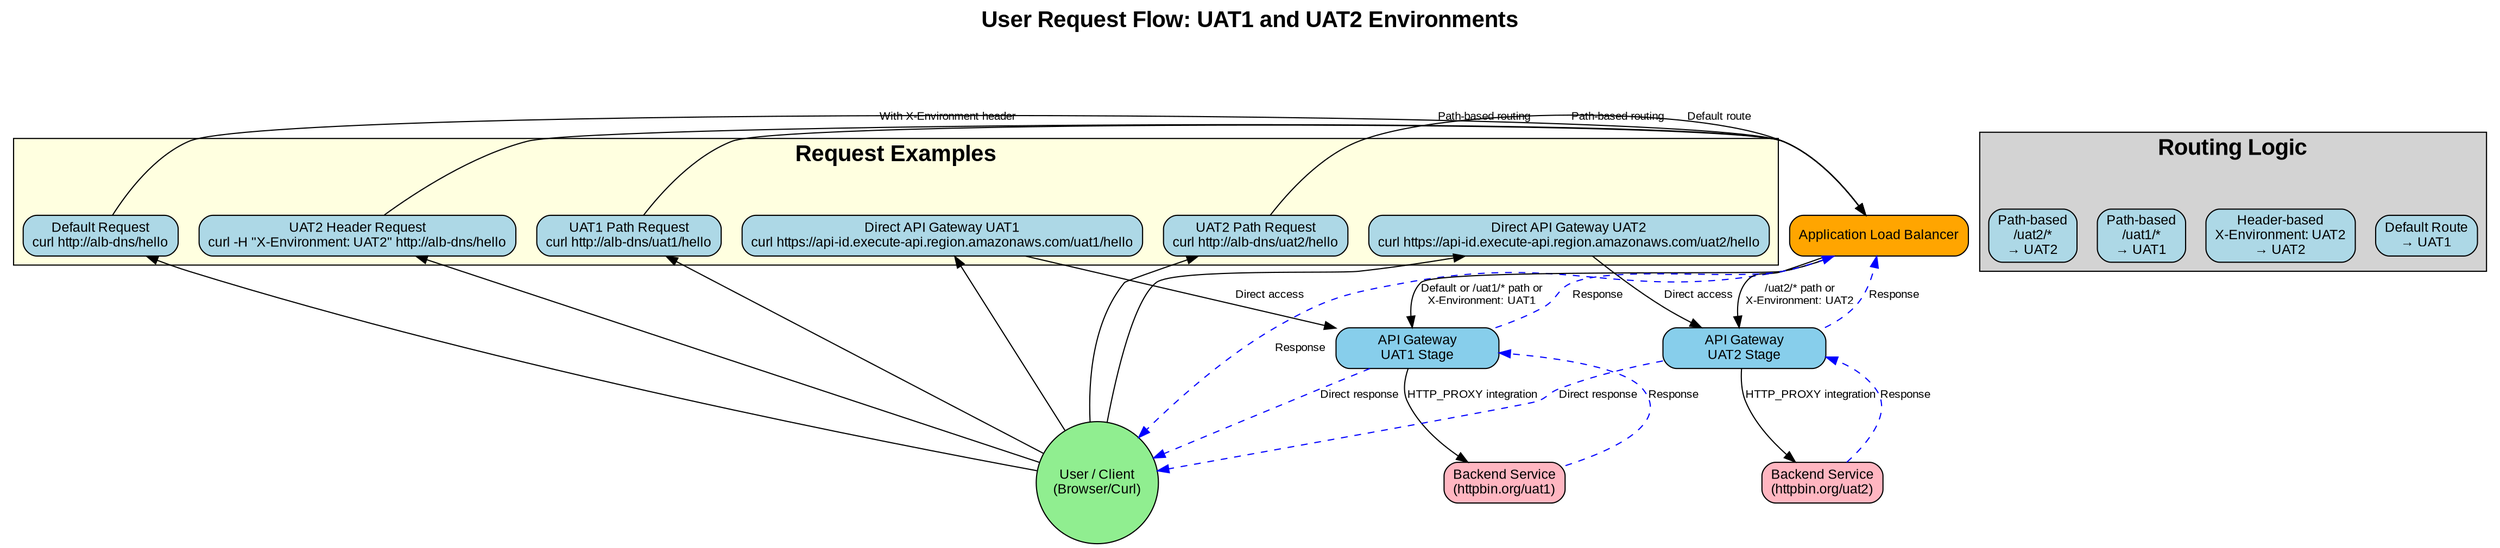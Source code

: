 digraph UserRequestFlow {
    rankdir=TB;
    node [shape=box, style="rounded,filled", fillcolor=lightblue, fontname="Arial", fontsize=12];
    edge [fontname="Arial", fontsize=10];
    
    // Title
    labelloc="t";
    label="User Request Flow: UAT1 and UAT2 Environments";
    fontsize=20;
    fontname="Arial Bold";
    
    // User and requests
    User [label="User / Client\n(Browser/Curl)", shape=circle, fillcolor=lightgreen, width=1.5];
    
    // Request types (examples)
    subgraph cluster_requests {
        label="Request Examples";
        style=filled;
        fillcolor=lightyellow;
        
        Request1 [label="Default Request\ncurl http://alb-dns/hello"];
        Request2 [label="UAT2 Header Request\ncurl -H \"X-Environment: UAT2\" http://alb-dns/hello"];
        Request3 [label="UAT1 Path Request\ncurl http://alb-dns/uat1/hello"];
        Request4 [label="UAT2 Path Request\ncurl http://alb-dns/uat2/hello"];
        Request5 [label="Direct API Gateway UAT1\ncurl https://api-id.execute-api.region.amazonaws.com/uat1/hello"];
        Request6 [label="Direct API Gateway UAT2\ncurl https://api-id.execute-api.region.amazonaws.com/uat2/hello"];
    }
    
    // AWS Services
    ALB [label="Application Load Balancer", fillcolor=orange, width=2];
    
    // API Gateway stages
    APIGW_UAT1 [label="API Gateway\nUAT1 Stage", fillcolor=skyblue, width=2];
    APIGW_UAT2 [label="API Gateway\nUAT2 Stage", fillcolor=skyblue, width=2];
    
    // Backend
    Backend_UAT1 [label="Backend Service\n(httpbin.org/uat1)", fillcolor=lightpink];
    Backend_UAT2 [label="Backend Service\n(httpbin.org/uat2)", fillcolor=lightpink];
    
    // Connect user to all request types
    User -> Request1;
    User -> Request2;
    User -> Request3;
    User -> Request4;
    User -> Request5;
    User -> Request6;
    
    // Routing through ALB
    Request1 -> ALB [label="Default route"];
    Request2 -> ALB [label="With X-Environment header"];
    Request3 -> ALB [label="Path-based routing"];
    Request4 -> ALB [label="Path-based routing"];
    
    // Direct API Gateway access bypasses ALB
    Request5 -> APIGW_UAT1 [label="Direct access"];
    Request6 -> APIGW_UAT2 [label="Direct access"];
    
    // ALB routing logic
    ALB -> APIGW_UAT1 [label="Default or /uat1/* path or\nX-Environment: UAT1"];
    ALB -> APIGW_UAT2 [label="/uat2/* path or\nX-Environment: UAT2"];
    
    // API Gateway to backend
    APIGW_UAT1 -> Backend_UAT1 [label="HTTP_PROXY integration"];
    APIGW_UAT2 -> Backend_UAT2 [label="HTTP_PROXY integration"];
    
    // Response paths (dashed blue lines)
    Backend_UAT1 -> APIGW_UAT1 [label="Response", color=blue, style=dashed];
    Backend_UAT2 -> APIGW_UAT2 [label="Response", color=blue, style=dashed];
    
    APIGW_UAT1 -> ALB [label="Response", color=blue, style=dashed];
    APIGW_UAT2 -> ALB [label="Response", color=blue, style=dashed];
    
    ALB -> User [label="Response", color=blue, style=dashed];
    
    // Direct responses
    APIGW_UAT1 -> User [label="Direct response", color=blue, style=dashed];
    APIGW_UAT2 -> User [label="Direct response", color=blue, style=dashed];
    
    // Subgraph for routing rules explanation
    subgraph cluster_routing_rules {
        label="Routing Logic";
        style=filled;
        fillcolor=lightgrey;
        
        Rule1 [label="Default Route\n→ UAT1"];
        Rule2 [label="Header-based\nX-Environment: UAT2\n→ UAT2"];
        Rule3 [label="Path-based\n/uat1/*\n→ UAT1"];
        Rule4 [label="Path-based\n/uat2/*\n→ UAT2"];
    }
} 